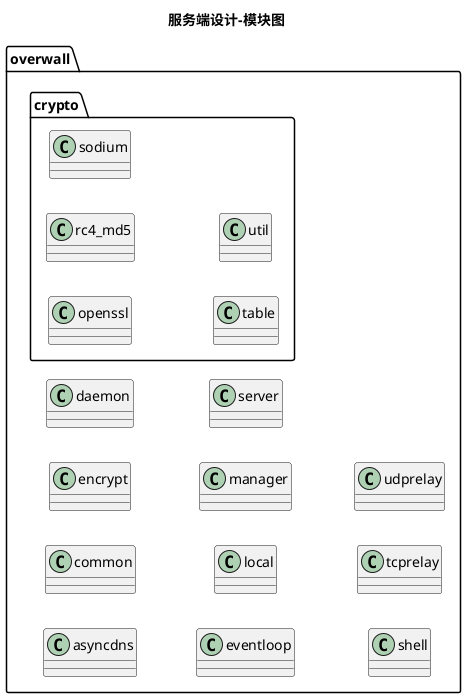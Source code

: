 @startuml

title 服务端设计-模块图
left to right direction
package overwall{
    package overwall.crypto{
        class openssl
        class rc4_md5
        class sodium
        class table
        class util
    }
    class asyncdns
    class common
    class encrypt
    class daemon
    class eventloop
    class local
    class manager
    class server
    class shell
    class tcprelay
    class udprelay
}
@enduml